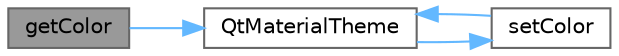 digraph "getColor"
{
 // LATEX_PDF_SIZE
  bgcolor="transparent";
  edge [fontname=Helvetica,fontsize=10,labelfontname=Helvetica,labelfontsize=10];
  node [fontname=Helvetica,fontsize=10,shape=box,height=0.2,width=0.4];
  rankdir="LR";
  Node1 [id="Node000001",label="getColor",height=0.2,width=0.4,color="gray40", fillcolor="grey60", style="filled", fontcolor="black",tooltip="获取主题颜色"];
  Node1 -> Node2 [id="edge1_Node000001_Node000002",color="steelblue1",style="solid",tooltip=" "];
  Node2 [id="Node000002",label="QtMaterialTheme",height=0.2,width=0.4,color="grey40", fillcolor="white", style="filled",URL="$class_qt_material_theme.html#a3fbda837ce57616ce5f1eab6f3c689ab",tooltip="构造函数，初始化主题"];
  Node2 -> Node3 [id="edge2_Node000002_Node000003",color="steelblue1",style="solid",tooltip=" "];
  Node3 [id="Node000003",label="setColor",height=0.2,width=0.4,color="grey40", fillcolor="white", style="filled",URL="$class_qt_material_theme.html#aefb7761f09807dac8189c463aac0e375",tooltip="设置主题颜色"];
  Node3 -> Node2 [id="edge3_Node000003_Node000002",color="steelblue1",style="solid",tooltip=" "];
}
